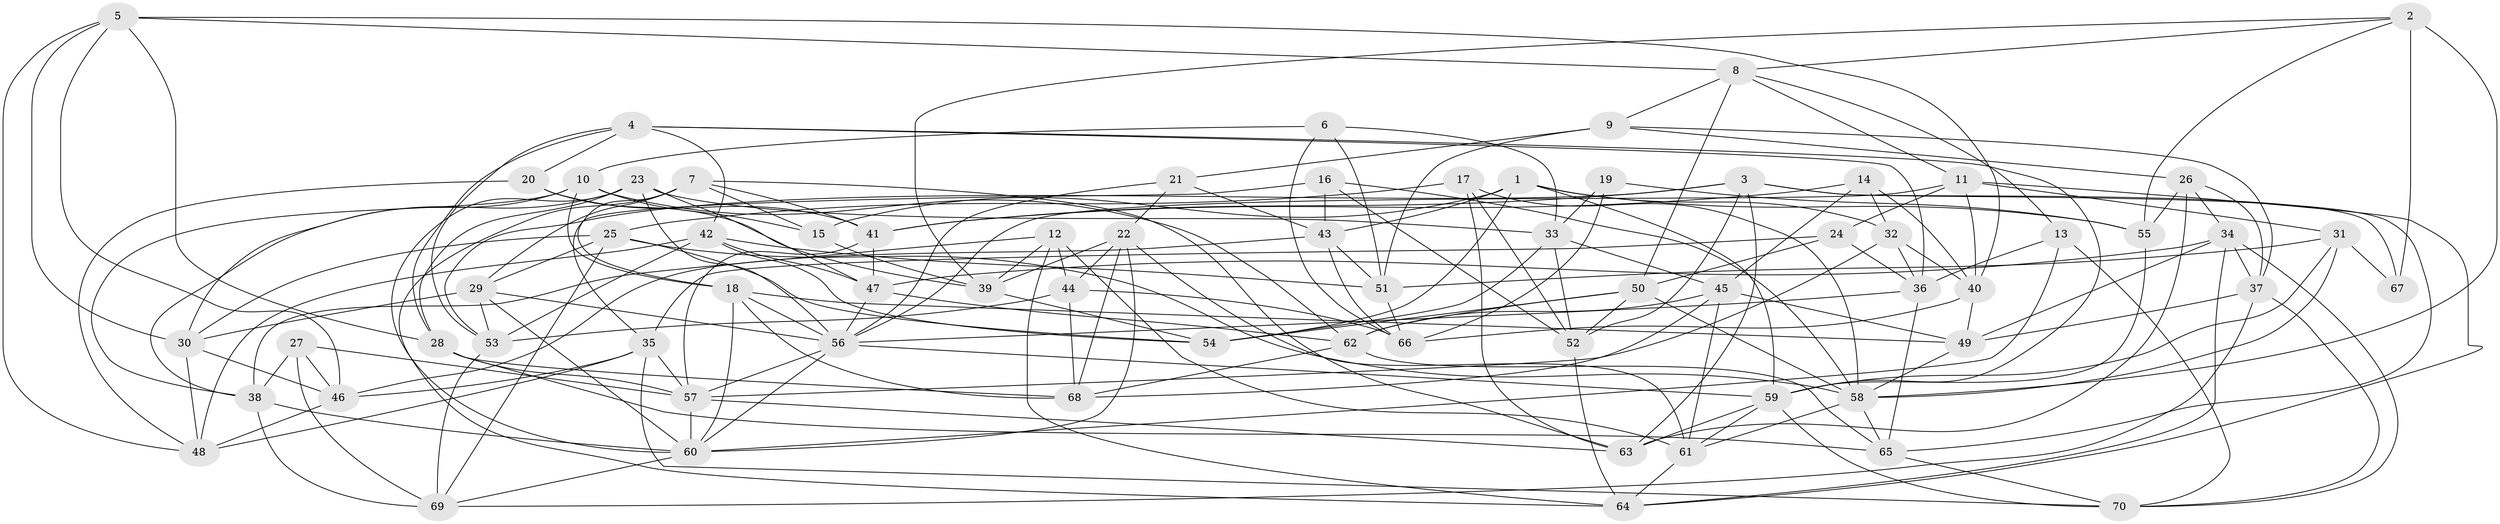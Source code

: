 // original degree distribution, {4: 1.0}
// Generated by graph-tools (version 1.1) at 2025/26/03/09/25 03:26:50]
// undirected, 70 vertices, 200 edges
graph export_dot {
graph [start="1"]
  node [color=gray90,style=filled];
  1;
  2;
  3;
  4;
  5;
  6;
  7;
  8;
  9;
  10;
  11;
  12;
  13;
  14;
  15;
  16;
  17;
  18;
  19;
  20;
  21;
  22;
  23;
  24;
  25;
  26;
  27;
  28;
  29;
  30;
  31;
  32;
  33;
  34;
  35;
  36;
  37;
  38;
  39;
  40;
  41;
  42;
  43;
  44;
  45;
  46;
  47;
  48;
  49;
  50;
  51;
  52;
  53;
  54;
  55;
  56;
  57;
  58;
  59;
  60;
  61;
  62;
  63;
  64;
  65;
  66;
  67;
  68;
  69;
  70;
  1 -- 15 [weight=1.0];
  1 -- 32 [weight=1.0];
  1 -- 43 [weight=1.0];
  1 -- 54 [weight=1.0];
  1 -- 55 [weight=1.0];
  1 -- 59 [weight=1.0];
  2 -- 8 [weight=1.0];
  2 -- 39 [weight=1.0];
  2 -- 55 [weight=1.0];
  2 -- 58 [weight=2.0];
  2 -- 67 [weight=3.0];
  3 -- 41 [weight=1.0];
  3 -- 52 [weight=1.0];
  3 -- 53 [weight=1.0];
  3 -- 63 [weight=1.0];
  3 -- 65 [weight=1.0];
  3 -- 67 [weight=1.0];
  4 -- 20 [weight=1.0];
  4 -- 28 [weight=1.0];
  4 -- 36 [weight=1.0];
  4 -- 42 [weight=1.0];
  4 -- 53 [weight=1.0];
  4 -- 59 [weight=1.0];
  5 -- 8 [weight=1.0];
  5 -- 28 [weight=1.0];
  5 -- 30 [weight=1.0];
  5 -- 40 [weight=1.0];
  5 -- 46 [weight=1.0];
  5 -- 48 [weight=1.0];
  6 -- 10 [weight=1.0];
  6 -- 33 [weight=1.0];
  6 -- 51 [weight=1.0];
  6 -- 66 [weight=1.0];
  7 -- 15 [weight=1.0];
  7 -- 18 [weight=1.0];
  7 -- 29 [weight=1.0];
  7 -- 41 [weight=1.0];
  7 -- 63 [weight=1.0];
  7 -- 64 [weight=1.0];
  8 -- 9 [weight=1.0];
  8 -- 11 [weight=1.0];
  8 -- 13 [weight=1.0];
  8 -- 50 [weight=1.0];
  9 -- 21 [weight=1.0];
  9 -- 26 [weight=2.0];
  9 -- 37 [weight=1.0];
  9 -- 51 [weight=1.0];
  10 -- 15 [weight=1.0];
  10 -- 18 [weight=1.0];
  10 -- 30 [weight=1.0];
  10 -- 38 [weight=1.0];
  10 -- 62 [weight=1.0];
  11 -- 24 [weight=1.0];
  11 -- 31 [weight=1.0];
  11 -- 40 [weight=1.0];
  11 -- 56 [weight=1.0];
  11 -- 64 [weight=1.0];
  12 -- 38 [weight=1.0];
  12 -- 39 [weight=1.0];
  12 -- 44 [weight=2.0];
  12 -- 61 [weight=1.0];
  12 -- 64 [weight=1.0];
  13 -- 36 [weight=1.0];
  13 -- 60 [weight=1.0];
  13 -- 70 [weight=1.0];
  14 -- 32 [weight=1.0];
  14 -- 40 [weight=1.0];
  14 -- 41 [weight=1.0];
  14 -- 45 [weight=1.0];
  15 -- 39 [weight=1.0];
  16 -- 35 [weight=1.0];
  16 -- 43 [weight=1.0];
  16 -- 52 [weight=1.0];
  16 -- 58 [weight=1.0];
  17 -- 25 [weight=1.0];
  17 -- 52 [weight=1.0];
  17 -- 58 [weight=1.0];
  17 -- 63 [weight=1.0];
  18 -- 49 [weight=1.0];
  18 -- 56 [weight=1.0];
  18 -- 60 [weight=1.0];
  18 -- 68 [weight=1.0];
  19 -- 33 [weight=1.0];
  19 -- 55 [weight=2.0];
  19 -- 66 [weight=1.0];
  20 -- 39 [weight=1.0];
  20 -- 41 [weight=1.0];
  20 -- 48 [weight=1.0];
  21 -- 22 [weight=1.0];
  21 -- 43 [weight=1.0];
  21 -- 56 [weight=1.0];
  22 -- 39 [weight=1.0];
  22 -- 44 [weight=1.0];
  22 -- 60 [weight=1.0];
  22 -- 61 [weight=1.0];
  22 -- 68 [weight=1.0];
  23 -- 28 [weight=1.0];
  23 -- 33 [weight=1.0];
  23 -- 38 [weight=1.0];
  23 -- 47 [weight=1.0];
  23 -- 56 [weight=1.0];
  23 -- 60 [weight=1.0];
  24 -- 35 [weight=1.0];
  24 -- 36 [weight=1.0];
  24 -- 50 [weight=1.0];
  25 -- 29 [weight=1.0];
  25 -- 30 [weight=1.0];
  25 -- 54 [weight=1.0];
  25 -- 58 [weight=1.0];
  25 -- 69 [weight=1.0];
  26 -- 34 [weight=1.0];
  26 -- 37 [weight=1.0];
  26 -- 55 [weight=1.0];
  26 -- 63 [weight=1.0];
  27 -- 38 [weight=1.0];
  27 -- 46 [weight=1.0];
  27 -- 57 [weight=1.0];
  27 -- 69 [weight=1.0];
  28 -- 57 [weight=1.0];
  28 -- 65 [weight=1.0];
  28 -- 68 [weight=1.0];
  29 -- 30 [weight=1.0];
  29 -- 53 [weight=1.0];
  29 -- 56 [weight=1.0];
  29 -- 60 [weight=1.0];
  30 -- 46 [weight=1.0];
  30 -- 48 [weight=1.0];
  31 -- 51 [weight=1.0];
  31 -- 58 [weight=1.0];
  31 -- 59 [weight=1.0];
  31 -- 67 [weight=2.0];
  32 -- 36 [weight=1.0];
  32 -- 40 [weight=1.0];
  32 -- 57 [weight=2.0];
  33 -- 45 [weight=1.0];
  33 -- 52 [weight=1.0];
  33 -- 54 [weight=1.0];
  34 -- 37 [weight=1.0];
  34 -- 47 [weight=1.0];
  34 -- 49 [weight=1.0];
  34 -- 64 [weight=1.0];
  34 -- 70 [weight=1.0];
  35 -- 46 [weight=1.0];
  35 -- 48 [weight=1.0];
  35 -- 57 [weight=1.0];
  35 -- 70 [weight=1.0];
  36 -- 56 [weight=1.0];
  36 -- 65 [weight=1.0];
  37 -- 49 [weight=1.0];
  37 -- 69 [weight=1.0];
  37 -- 70 [weight=1.0];
  38 -- 60 [weight=1.0];
  38 -- 69 [weight=1.0];
  39 -- 54 [weight=1.0];
  40 -- 49 [weight=1.0];
  40 -- 66 [weight=1.0];
  41 -- 47 [weight=1.0];
  41 -- 57 [weight=1.0];
  42 -- 47 [weight=1.0];
  42 -- 48 [weight=1.0];
  42 -- 51 [weight=1.0];
  42 -- 53 [weight=1.0];
  42 -- 54 [weight=1.0];
  43 -- 46 [weight=1.0];
  43 -- 51 [weight=1.0];
  43 -- 66 [weight=1.0];
  44 -- 53 [weight=1.0];
  44 -- 66 [weight=1.0];
  44 -- 68 [weight=1.0];
  45 -- 49 [weight=1.0];
  45 -- 61 [weight=1.0];
  45 -- 62 [weight=1.0];
  45 -- 68 [weight=1.0];
  46 -- 48 [weight=1.0];
  47 -- 56 [weight=1.0];
  47 -- 62 [weight=1.0];
  49 -- 58 [weight=1.0];
  50 -- 52 [weight=1.0];
  50 -- 54 [weight=1.0];
  50 -- 58 [weight=1.0];
  50 -- 62 [weight=1.0];
  51 -- 66 [weight=1.0];
  52 -- 64 [weight=1.0];
  53 -- 69 [weight=1.0];
  55 -- 59 [weight=1.0];
  56 -- 57 [weight=1.0];
  56 -- 59 [weight=1.0];
  56 -- 60 [weight=1.0];
  57 -- 60 [weight=2.0];
  57 -- 63 [weight=1.0];
  58 -- 61 [weight=1.0];
  58 -- 65 [weight=1.0];
  59 -- 61 [weight=1.0];
  59 -- 63 [weight=1.0];
  59 -- 70 [weight=1.0];
  60 -- 69 [weight=1.0];
  61 -- 64 [weight=1.0];
  62 -- 65 [weight=1.0];
  62 -- 68 [weight=1.0];
  65 -- 70 [weight=1.0];
}
